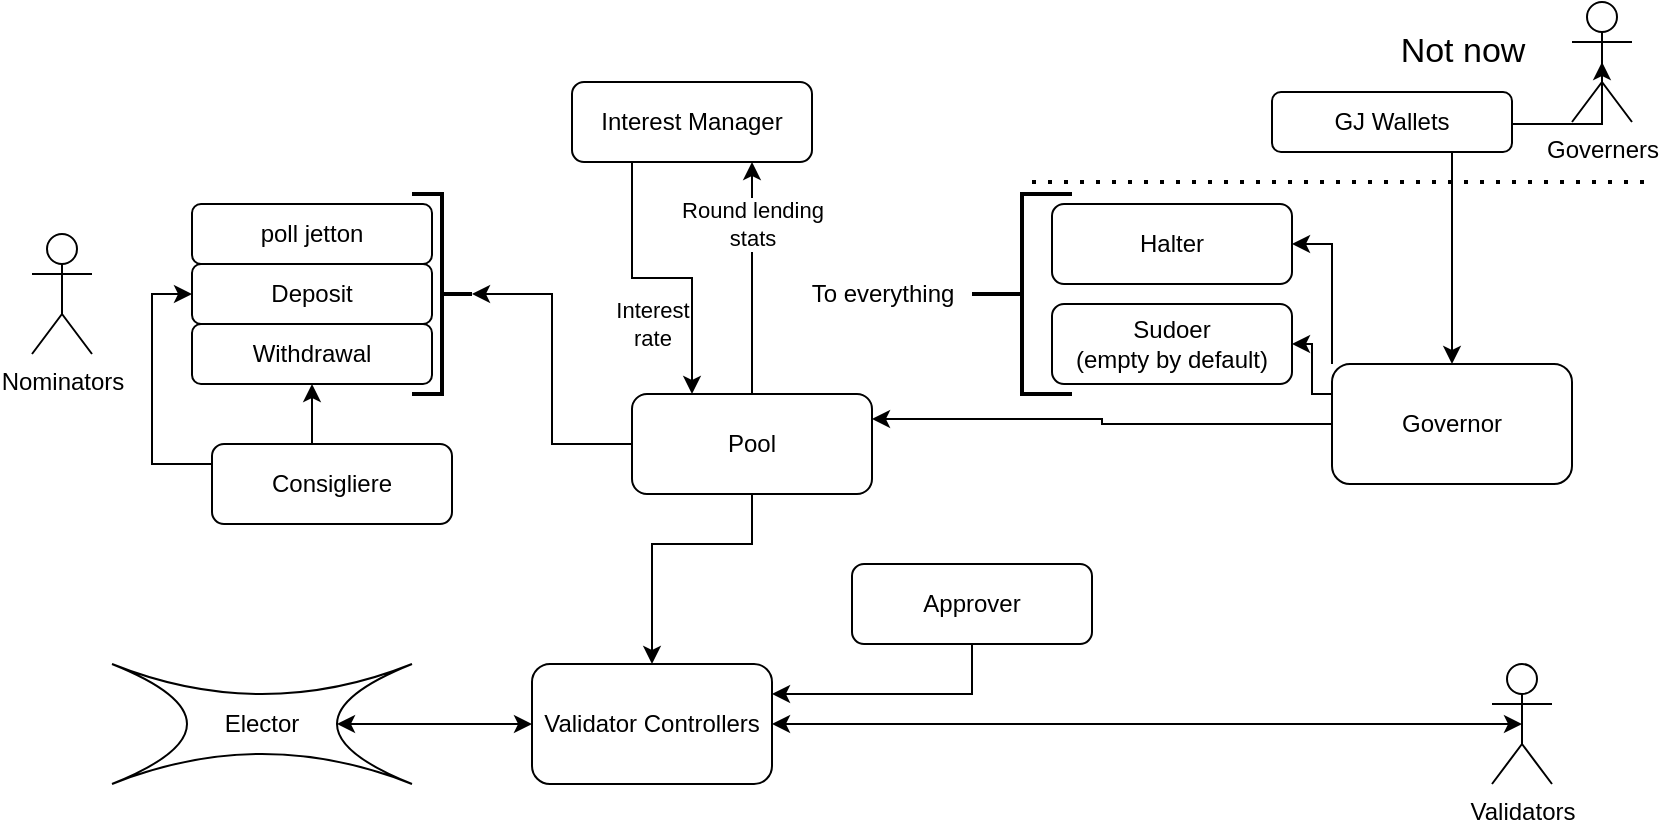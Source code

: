 <mxfile version="21.3.5" type="device">
  <diagram id="3a2UMP3uVo23xNnavfp7" name="Page-1">
    <mxGraphModel dx="880" dy="590" grid="1" gridSize="10" guides="1" tooltips="1" connect="1" arrows="1" fold="1" page="1" pageScale="1" pageWidth="850" pageHeight="1100" math="0" shadow="0">
      <root>
        <mxCell id="0" />
        <mxCell id="1" parent="0" />
        <mxCell id="A1kJsQe7Ka4o7Ff1RWd9-35" style="edgeStyle=orthogonalEdgeStyle;rounded=0;orthogonalLoop=1;jettySize=auto;html=1;exitX=0.5;exitY=0.5;exitDx=0;exitDy=0;exitPerimeter=0;entryX=0.5;entryY=0;entryDx=0;entryDy=0;startArrow=classic;startFill=1;strokeWidth=1;" parent="1" source="A1kJsQe7Ka4o7Ff1RWd9-1" target="A1kJsQe7Ka4o7Ff1RWd9-34" edge="1">
          <mxGeometry relative="1" as="geometry">
            <Array as="points">
              <mxPoint x="330" y="280" />
            </Array>
          </mxGeometry>
        </mxCell>
        <mxCell id="A1kJsQe7Ka4o7Ff1RWd9-3" value="Nominators" style="shape=umlActor;verticalLabelPosition=bottom;labelBackgroundColor=#ffffff;verticalAlign=top;html=1;outlineConnect=0;" parent="1" vertex="1">
          <mxGeometry x="20" y="125" width="30" height="60" as="geometry" />
        </mxCell>
        <mxCell id="A1kJsQe7Ka4o7Ff1RWd9-6" value="Elector" style="shape=switch;whiteSpace=wrap;html=1;" parent="1" vertex="1">
          <mxGeometry x="60" y="340" width="150" height="60" as="geometry" />
        </mxCell>
        <mxCell id="A1kJsQe7Ka4o7Ff1RWd9-18" value="poll jetton" style="rounded=1;whiteSpace=wrap;html=1;" parent="1" vertex="1">
          <mxGeometry x="100" y="110" width="120" height="30" as="geometry" />
        </mxCell>
        <mxCell id="A1kJsQe7Ka4o7Ff1RWd9-19" value="Deposit" style="rounded=1;whiteSpace=wrap;html=1;" parent="1" vertex="1">
          <mxGeometry x="100" y="140" width="120" height="30" as="geometry" />
        </mxCell>
        <mxCell id="A1kJsQe7Ka4o7Ff1RWd9-20" value="Withdrawal" style="rounded=1;whiteSpace=wrap;html=1;" parent="1" vertex="1">
          <mxGeometry x="100" y="170" width="120" height="30" as="geometry" />
        </mxCell>
        <mxCell id="iW-wRdc1awABzqb9qvkf-9" style="edgeStyle=orthogonalEdgeStyle;rounded=0;orthogonalLoop=1;jettySize=auto;html=1;exitX=0;exitY=0.25;exitDx=0;exitDy=0;entryX=1;entryY=0.5;entryDx=0;entryDy=0;" parent="1" source="A1kJsQe7Ka4o7Ff1RWd9-28" target="iW-wRdc1awABzqb9qvkf-6" edge="1">
          <mxGeometry relative="1" as="geometry">
            <Array as="points">
              <mxPoint x="660" y="205" />
              <mxPoint x="660" y="180" />
            </Array>
          </mxGeometry>
        </mxCell>
        <mxCell id="iW-wRdc1awABzqb9qvkf-11" style="edgeStyle=orthogonalEdgeStyle;rounded=0;orthogonalLoop=1;jettySize=auto;html=1;exitX=0;exitY=0;exitDx=0;exitDy=0;entryX=1;entryY=0.5;entryDx=0;entryDy=0;" parent="1" source="A1kJsQe7Ka4o7Ff1RWd9-28" target="iW-wRdc1awABzqb9qvkf-5" edge="1">
          <mxGeometry relative="1" as="geometry" />
        </mxCell>
        <mxCell id="iW-wRdc1awABzqb9qvkf-25" style="edgeStyle=orthogonalEdgeStyle;rounded=0;orthogonalLoop=1;jettySize=auto;html=1;exitX=0;exitY=0.5;exitDx=0;exitDy=0;entryX=1;entryY=0.25;entryDx=0;entryDy=0;" parent="1" source="A1kJsQe7Ka4o7Ff1RWd9-28" target="A1kJsQe7Ka4o7Ff1RWd9-1" edge="1">
          <mxGeometry relative="1" as="geometry" />
        </mxCell>
        <mxCell id="A1kJsQe7Ka4o7Ff1RWd9-28" value="Governor" style="rounded=1;whiteSpace=wrap;html=1;" parent="1" vertex="1">
          <mxGeometry x="670" y="190" width="120" height="60" as="geometry" />
        </mxCell>
        <mxCell id="A1kJsQe7Ka4o7Ff1RWd9-32" style="edgeStyle=orthogonalEdgeStyle;rounded=0;orthogonalLoop=1;jettySize=auto;html=1;exitX=0.5;exitY=0.5;exitDx=0;exitDy=0;exitPerimeter=0;startArrow=classic;startFill=1;strokeWidth=1;" parent="1" source="A1kJsQe7Ka4o7Ff1RWd9-30" target="A1kJsQe7Ka4o7Ff1RWd9-28" edge="1">
          <mxGeometry relative="1" as="geometry">
            <Array as="points">
              <mxPoint x="805" y="70" />
              <mxPoint x="730" y="70" />
            </Array>
          </mxGeometry>
        </mxCell>
        <mxCell id="A1kJsQe7Ka4o7Ff1RWd9-30" value="Governers" style="shape=umlActor;verticalLabelPosition=bottom;labelBackgroundColor=#ffffff;verticalAlign=top;html=1;outlineConnect=0;" parent="1" vertex="1">
          <mxGeometry x="790" y="9" width="30" height="60" as="geometry" />
        </mxCell>
        <mxCell id="A1kJsQe7Ka4o7Ff1RWd9-31" value="GJ Wallets" style="rounded=1;whiteSpace=wrap;html=1;" parent="1" vertex="1">
          <mxGeometry x="640" y="54" width="120" height="30" as="geometry" />
        </mxCell>
        <mxCell id="A1kJsQe7Ka4o7Ff1RWd9-37" style="edgeStyle=orthogonalEdgeStyle;rounded=0;orthogonalLoop=1;jettySize=auto;html=1;exitX=0.5;exitY=0.5;exitDx=0;exitDy=0;exitPerimeter=0;entryX=1;entryY=0.5;entryDx=0;entryDy=0;startArrow=classic;startFill=1;strokeWidth=1;" parent="1" source="A1kJsQe7Ka4o7Ff1RWd9-33" target="A1kJsQe7Ka4o7Ff1RWd9-34" edge="1">
          <mxGeometry relative="1" as="geometry" />
        </mxCell>
        <mxCell id="A1kJsQe7Ka4o7Ff1RWd9-33" value="Validators" style="shape=umlActor;verticalLabelPosition=bottom;labelBackgroundColor=#ffffff;verticalAlign=top;html=1;outlineConnect=0;" parent="1" vertex="1">
          <mxGeometry x="750" y="340" width="30" height="60" as="geometry" />
        </mxCell>
        <mxCell id="A1kJsQe7Ka4o7Ff1RWd9-36" style="edgeStyle=orthogonalEdgeStyle;rounded=0;orthogonalLoop=1;jettySize=auto;html=1;exitX=0;exitY=0.5;exitDx=0;exitDy=0;entryX=0.75;entryY=0.5;entryDx=0;entryDy=0;entryPerimeter=0;startArrow=classic;startFill=1;strokeWidth=1;" parent="1" source="A1kJsQe7Ka4o7Ff1RWd9-34" target="A1kJsQe7Ka4o7Ff1RWd9-6" edge="1">
          <mxGeometry relative="1" as="geometry" />
        </mxCell>
        <mxCell id="A1kJsQe7Ka4o7Ff1RWd9-34" value="Validator Controllers" style="rounded=1;whiteSpace=wrap;html=1;" parent="1" vertex="1">
          <mxGeometry x="270" y="340" width="120" height="60" as="geometry" />
        </mxCell>
        <mxCell id="u-6cv714392phKC8kd4y-1" value="" style="endArrow=none;dashed=1;html=1;dashPattern=1 3;strokeWidth=2;rounded=0;" parent="1" edge="1">
          <mxGeometry width="50" height="50" relative="1" as="geometry">
            <mxPoint x="520" y="99" as="sourcePoint" />
            <mxPoint x="830" y="99" as="targetPoint" />
          </mxGeometry>
        </mxCell>
        <mxCell id="u-6cv714392phKC8kd4y-2" value="Not now" style="text;html=1;align=center;verticalAlign=middle;resizable=0;points=[];autosize=1;strokeColor=none;fillColor=none;fontSize=17;" parent="1" vertex="1">
          <mxGeometry x="690" y="19" width="90" height="30" as="geometry" />
        </mxCell>
        <mxCell id="iW-wRdc1awABzqb9qvkf-26" style="edgeStyle=orthogonalEdgeStyle;rounded=0;orthogonalLoop=1;jettySize=auto;html=1;exitX=0;exitY=0.5;exitDx=0;exitDy=0;entryX=0;entryY=0.5;entryDx=0;entryDy=0;entryPerimeter=0;" parent="1" source="A1kJsQe7Ka4o7Ff1RWd9-1" target="iW-wRdc1awABzqb9qvkf-15" edge="1">
          <mxGeometry relative="1" as="geometry" />
        </mxCell>
        <mxCell id="2GaQWyi11btwGb4y9AYa-6" value="Round lending&lt;br&gt;stats" style="edgeStyle=orthogonalEdgeStyle;rounded=0;orthogonalLoop=1;jettySize=auto;html=1;exitX=0.5;exitY=0;exitDx=0;exitDy=0;entryX=0.75;entryY=1;entryDx=0;entryDy=0;" parent="1" source="A1kJsQe7Ka4o7Ff1RWd9-1" target="2GaQWyi11btwGb4y9AYa-4" edge="1">
          <mxGeometry x="0.466" relative="1" as="geometry">
            <mxPoint as="offset" />
          </mxGeometry>
        </mxCell>
        <mxCell id="A1kJsQe7Ka4o7Ff1RWd9-1" value="Pool" style="rounded=1;whiteSpace=wrap;html=1;" parent="1" vertex="1">
          <mxGeometry x="320" y="205" width="120" height="50" as="geometry" />
        </mxCell>
        <mxCell id="iW-wRdc1awABzqb9qvkf-5" value="Halter" style="rounded=1;whiteSpace=wrap;html=1;" parent="1" vertex="1">
          <mxGeometry x="530" y="110" width="120" height="40" as="geometry" />
        </mxCell>
        <mxCell id="iW-wRdc1awABzqb9qvkf-6" value="Sudoer&lt;br&gt;(empty by default)" style="rounded=1;whiteSpace=wrap;html=1;" parent="1" vertex="1">
          <mxGeometry x="530" y="160" width="120" height="40" as="geometry" />
        </mxCell>
        <mxCell id="iW-wRdc1awABzqb9qvkf-13" style="edgeStyle=orthogonalEdgeStyle;rounded=0;orthogonalLoop=1;jettySize=auto;html=1;exitX=0.5;exitY=1;exitDx=0;exitDy=0;entryX=1;entryY=0.25;entryDx=0;entryDy=0;" parent="1" source="iW-wRdc1awABzqb9qvkf-7" target="A1kJsQe7Ka4o7Ff1RWd9-34" edge="1">
          <mxGeometry relative="1" as="geometry" />
        </mxCell>
        <mxCell id="iW-wRdc1awABzqb9qvkf-7" value="Approver" style="rounded=1;whiteSpace=wrap;html=1;" parent="1" vertex="1">
          <mxGeometry x="430" y="290" width="120" height="40" as="geometry" />
        </mxCell>
        <mxCell id="iW-wRdc1awABzqb9qvkf-15" value="" style="strokeWidth=2;html=1;shape=mxgraph.flowchart.annotation_2;align=left;labelPosition=right;pointerEvents=1;rotation=-180;" parent="1" vertex="1">
          <mxGeometry x="210" y="105" width="30" height="100" as="geometry" />
        </mxCell>
        <mxCell id="iW-wRdc1awABzqb9qvkf-20" value="" style="strokeWidth=2;html=1;shape=mxgraph.flowchart.annotation_2;align=left;labelPosition=right;pointerEvents=1;" parent="1" vertex="1">
          <mxGeometry x="490" y="105" width="50" height="100" as="geometry" />
        </mxCell>
        <mxCell id="iW-wRdc1awABzqb9qvkf-24" value="To everything" style="text;html=1;align=center;verticalAlign=middle;resizable=0;points=[];autosize=1;strokeColor=none;fillColor=none;" parent="1" vertex="1">
          <mxGeometry x="400" y="140" width="90" height="30" as="geometry" />
        </mxCell>
        <mxCell id="2GaQWyi11btwGb4y9AYa-2" style="edgeStyle=orthogonalEdgeStyle;rounded=0;orthogonalLoop=1;jettySize=auto;html=1;exitX=0.5;exitY=0;exitDx=0;exitDy=0;entryX=0.5;entryY=1;entryDx=0;entryDy=0;" parent="1" source="2GaQWyi11btwGb4y9AYa-1" target="A1kJsQe7Ka4o7Ff1RWd9-20" edge="1">
          <mxGeometry relative="1" as="geometry" />
        </mxCell>
        <mxCell id="2GaQWyi11btwGb4y9AYa-3" style="edgeStyle=orthogonalEdgeStyle;rounded=0;orthogonalLoop=1;jettySize=auto;html=1;exitX=0;exitY=0.25;exitDx=0;exitDy=0;entryX=0;entryY=0.5;entryDx=0;entryDy=0;" parent="1" source="2GaQWyi11btwGb4y9AYa-1" target="A1kJsQe7Ka4o7Ff1RWd9-19" edge="1">
          <mxGeometry relative="1" as="geometry" />
        </mxCell>
        <mxCell id="2GaQWyi11btwGb4y9AYa-1" value="Consigliere" style="rounded=1;whiteSpace=wrap;html=1;" parent="1" vertex="1">
          <mxGeometry x="110" y="230" width="120" height="40" as="geometry" />
        </mxCell>
        <mxCell id="2GaQWyi11btwGb4y9AYa-5" value="Interest&lt;br&gt;rate" style="edgeStyle=orthogonalEdgeStyle;rounded=0;orthogonalLoop=1;jettySize=auto;html=1;exitX=0.25;exitY=1;exitDx=0;exitDy=0;entryX=0.25;entryY=0;entryDx=0;entryDy=0;" parent="1" source="2GaQWyi11btwGb4y9AYa-4" target="A1kJsQe7Ka4o7Ff1RWd9-1" edge="1">
          <mxGeometry x="0.52" y="-20" relative="1" as="geometry">
            <mxPoint as="offset" />
          </mxGeometry>
        </mxCell>
        <mxCell id="2GaQWyi11btwGb4y9AYa-4" value="Interest Manager" style="rounded=1;whiteSpace=wrap;html=1;" parent="1" vertex="1">
          <mxGeometry x="290" y="49" width="120" height="40" as="geometry" />
        </mxCell>
      </root>
    </mxGraphModel>
  </diagram>
</mxfile>

